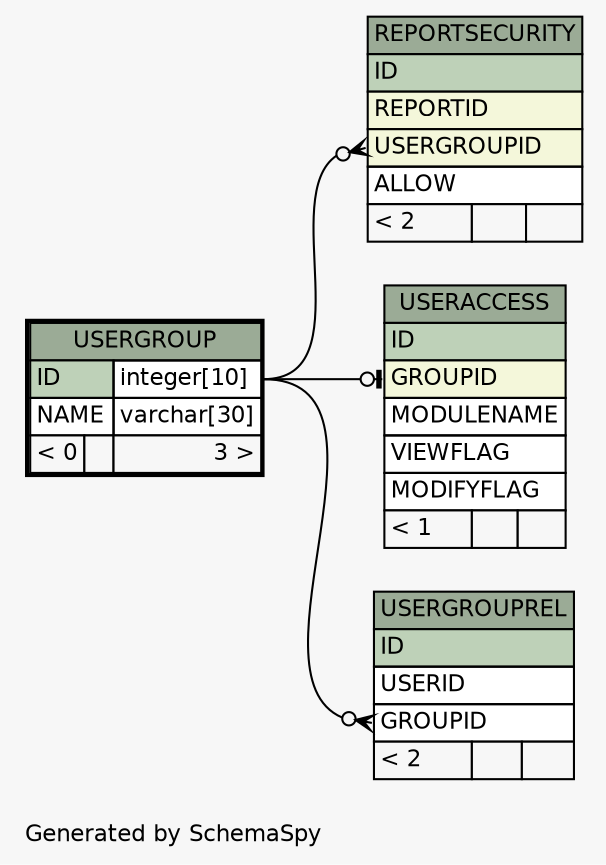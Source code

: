 // dot 2.26.3 on Linux 3.5.0-34-generic
// SchemaSpy rev 590
digraph "oneDegreeRelationshipsDiagram" {
  graph [
    rankdir="RL"
    bgcolor="#f7f7f7"
    label="\nGenerated by SchemaSpy"
    labeljust="l"
    nodesep="0.18"
    ranksep="0.46"
    fontname="Helvetica"
    fontsize="11"
  ];
  node [
    fontname="Helvetica"
    fontsize="11"
    shape="plaintext"
  ];
  edge [
    arrowsize="0.8"
  ];
  "REPORTSECURITY":"USERGROUPID":w -> "USERGROUP":"ID.type":e [arrowhead=none dir=back arrowtail=crowodot];
  "USERACCESS":"GROUPID":w -> "USERGROUP":"ID.type":e [arrowhead=none dir=back arrowtail=teeodot];
  "USERGROUPREL":"GROUPID":w -> "USERGROUP":"ID.type":e [arrowhead=none dir=back arrowtail=crowodot];
  "REPORTSECURITY" [
    label=<
    <TABLE BORDER="0" CELLBORDER="1" CELLSPACING="0" BGCOLOR="#ffffff">
      <TR><TD COLSPAN="3" BGCOLOR="#9bab96" ALIGN="CENTER">REPORTSECURITY</TD></TR>
      <TR><TD PORT="ID" COLSPAN="3" BGCOLOR="#bed1b8" ALIGN="LEFT">ID</TD></TR>
      <TR><TD PORT="REPORTID" COLSPAN="3" BGCOLOR="#f4f7da" ALIGN="LEFT">REPORTID</TD></TR>
      <TR><TD PORT="USERGROUPID" COLSPAN="3" BGCOLOR="#f4f7da" ALIGN="LEFT">USERGROUPID</TD></TR>
      <TR><TD PORT="ALLOW" COLSPAN="3" ALIGN="LEFT">ALLOW</TD></TR>
      <TR><TD ALIGN="LEFT" BGCOLOR="#f7f7f7">&lt; 2</TD><TD ALIGN="RIGHT" BGCOLOR="#f7f7f7">  </TD><TD ALIGN="RIGHT" BGCOLOR="#f7f7f7">  </TD></TR>
    </TABLE>>
    URL="REPORTSECURITY.html"
    tooltip="REPORTSECURITY"
  ];
  "USERACCESS" [
    label=<
    <TABLE BORDER="0" CELLBORDER="1" CELLSPACING="0" BGCOLOR="#ffffff">
      <TR><TD COLSPAN="3" BGCOLOR="#9bab96" ALIGN="CENTER">USERACCESS</TD></TR>
      <TR><TD PORT="ID" COLSPAN="3" BGCOLOR="#bed1b8" ALIGN="LEFT">ID</TD></TR>
      <TR><TD PORT="GROUPID" COLSPAN="3" BGCOLOR="#f4f7da" ALIGN="LEFT">GROUPID</TD></TR>
      <TR><TD PORT="MODULENAME" COLSPAN="3" ALIGN="LEFT">MODULENAME</TD></TR>
      <TR><TD PORT="VIEWFLAG" COLSPAN="3" ALIGN="LEFT">VIEWFLAG</TD></TR>
      <TR><TD PORT="MODIFYFLAG" COLSPAN="3" ALIGN="LEFT">MODIFYFLAG</TD></TR>
      <TR><TD ALIGN="LEFT" BGCOLOR="#f7f7f7">&lt; 1</TD><TD ALIGN="RIGHT" BGCOLOR="#f7f7f7">  </TD><TD ALIGN="RIGHT" BGCOLOR="#f7f7f7">  </TD></TR>
    </TABLE>>
    URL="USERACCESS.html"
    tooltip="USERACCESS"
  ];
  "USERGROUP" [
    label=<
    <TABLE BORDER="2" CELLBORDER="1" CELLSPACING="0" BGCOLOR="#ffffff">
      <TR><TD COLSPAN="3" BGCOLOR="#9bab96" ALIGN="CENTER">USERGROUP</TD></TR>
      <TR><TD PORT="ID" COLSPAN="2" BGCOLOR="#bed1b8" ALIGN="LEFT">ID</TD><TD PORT="ID.type" ALIGN="LEFT">integer[10]</TD></TR>
      <TR><TD PORT="NAME" COLSPAN="2" ALIGN="LEFT">NAME</TD><TD PORT="NAME.type" ALIGN="LEFT">varchar[30]</TD></TR>
      <TR><TD ALIGN="LEFT" BGCOLOR="#f7f7f7">&lt; 0</TD><TD ALIGN="RIGHT" BGCOLOR="#f7f7f7">  </TD><TD ALIGN="RIGHT" BGCOLOR="#f7f7f7">3 &gt;</TD></TR>
    </TABLE>>
    URL="USERGROUP.html"
    tooltip="USERGROUP"
  ];
  "USERGROUPREL" [
    label=<
    <TABLE BORDER="0" CELLBORDER="1" CELLSPACING="0" BGCOLOR="#ffffff">
      <TR><TD COLSPAN="3" BGCOLOR="#9bab96" ALIGN="CENTER">USERGROUPREL</TD></TR>
      <TR><TD PORT="ID" COLSPAN="3" BGCOLOR="#bed1b8" ALIGN="LEFT">ID</TD></TR>
      <TR><TD PORT="USERID" COLSPAN="3" ALIGN="LEFT">USERID</TD></TR>
      <TR><TD PORT="GROUPID" COLSPAN="3" ALIGN="LEFT">GROUPID</TD></TR>
      <TR><TD ALIGN="LEFT" BGCOLOR="#f7f7f7">&lt; 2</TD><TD ALIGN="RIGHT" BGCOLOR="#f7f7f7">  </TD><TD ALIGN="RIGHT" BGCOLOR="#f7f7f7">  </TD></TR>
    </TABLE>>
    URL="USERGROUPREL.html"
    tooltip="USERGROUPREL"
  ];
}
